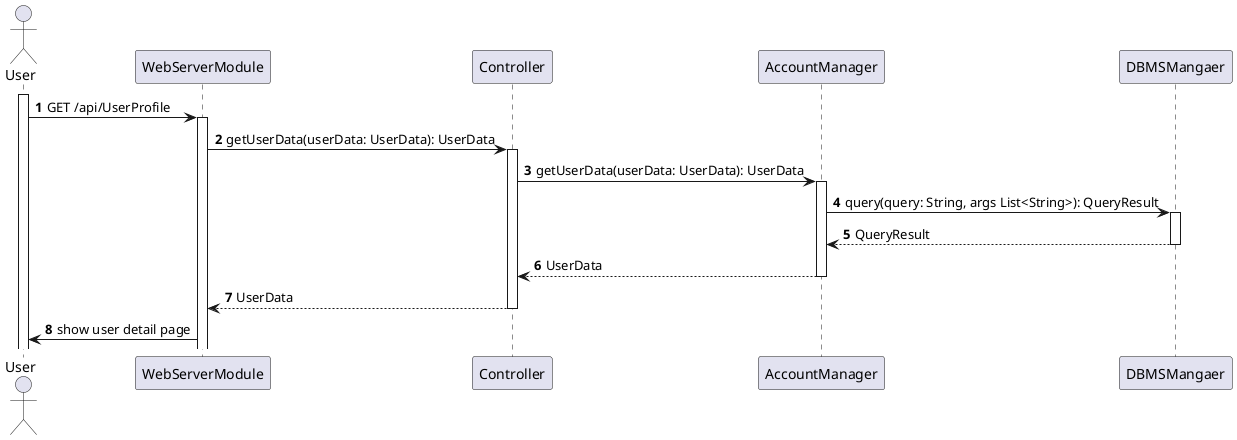 @startuml

autonumber
actor User as U
participant WebServerModule as WS
participant Controller as C
participant AccountManager as AM
participant DBMSMangaer as DBMS

activate U
U->WS: GET /api/UserProfile
activate WS
WS->C: getUserData(userData: UserData): UserData
activate C 
C->AM: getUserData(userData: UserData): UserData
activate AM
AM->DBMS: query(query: String, args List<String>): QueryResult
activate DBMS
DBMS-->AM: QueryResult
deactivate DBMS
AM-->C: UserData
deactivate AM
C-->WS: UserData
deactivate C
WS->U: show user detail page



@enduml